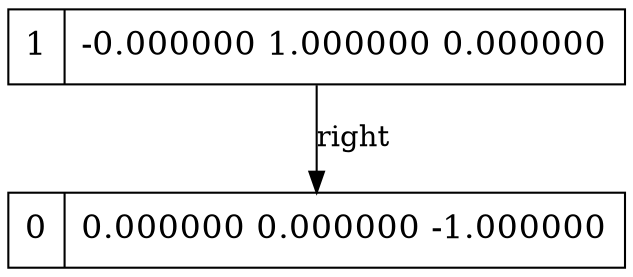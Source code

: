 digraph g { graph []; node [ fontsize="16" shape = "ellipse"]; edge [];"node1" [ label = "1 | -0.000000 1.000000 0.000000 " shape = "record" ];"node0" [ label = "0 | 0.000000 0.000000 -1.000000 " shape = "record" ];"node1"-> "node0" [ label = "right"];}